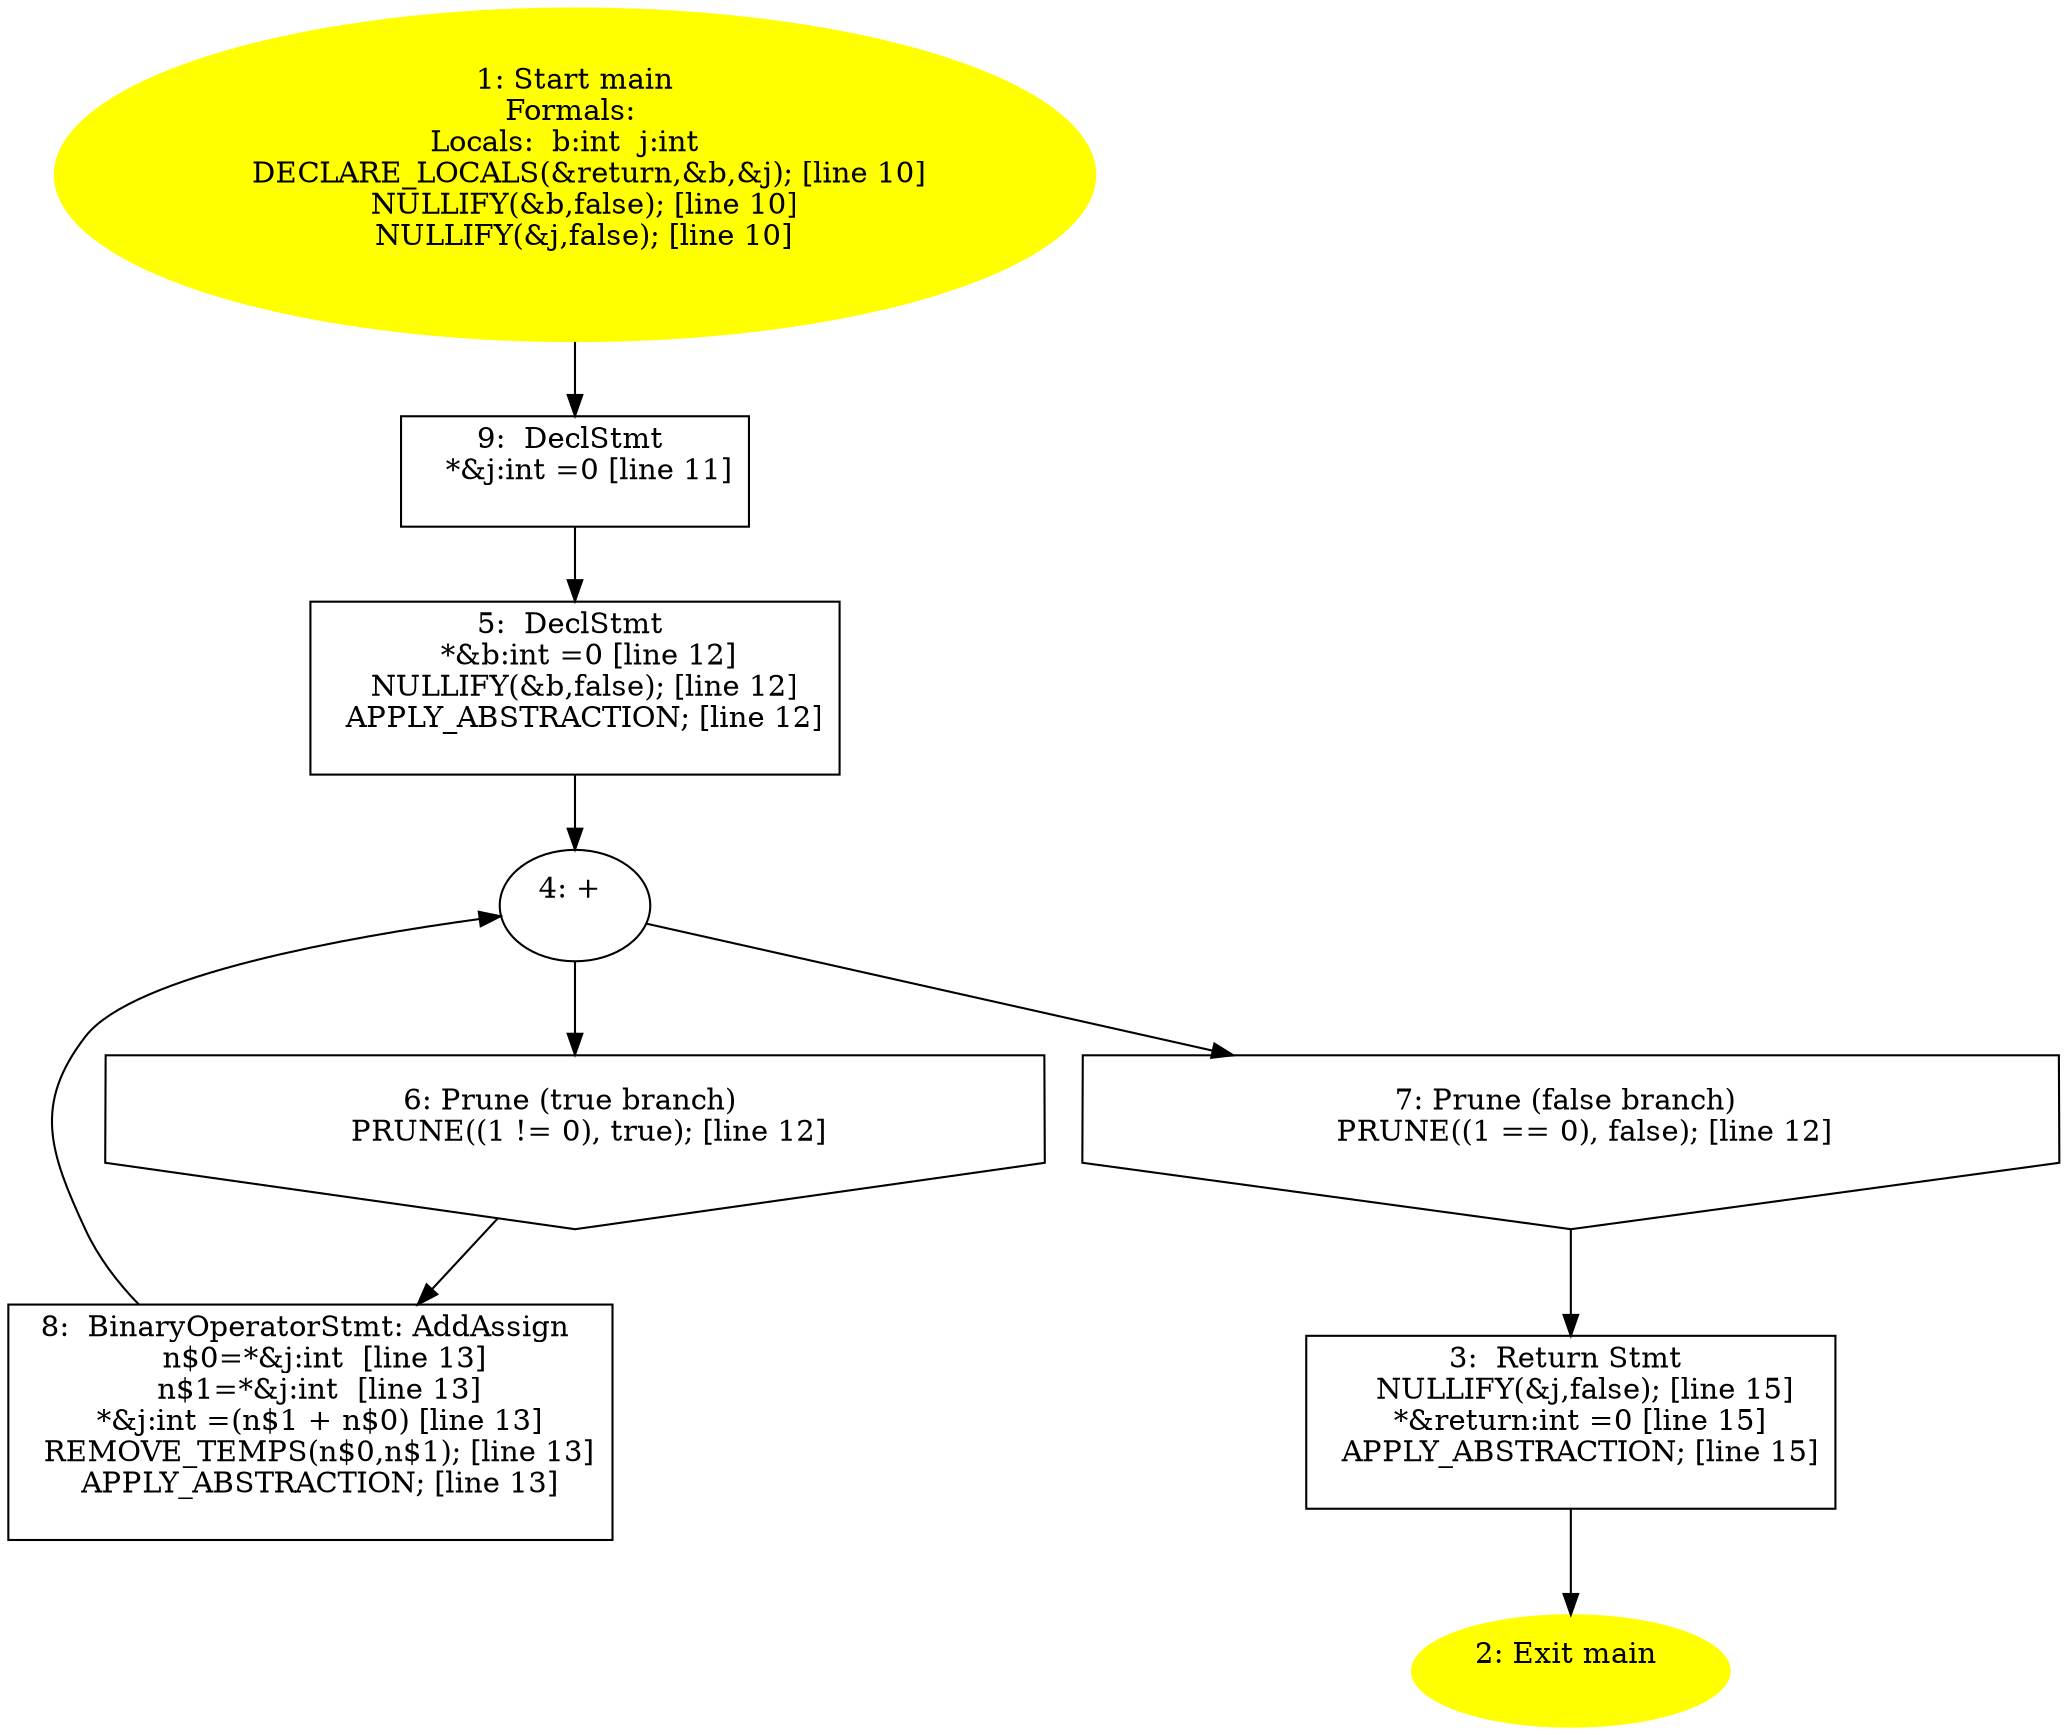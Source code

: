 digraph iCFG {
9 [label="9:  DeclStmt \n   *&j:int =0 [line 11]\n " shape="box"]
	

	 9 -> 5 ;
8 [label="8:  BinaryOperatorStmt: AddAssign \n   n$0=*&j:int  [line 13]\n  n$1=*&j:int  [line 13]\n  *&j:int =(n$1 + n$0) [line 13]\n  REMOVE_TEMPS(n$0,n$1); [line 13]\n  APPLY_ABSTRACTION; [line 13]\n " shape="box"]
	

	 8 -> 4 ;
7 [label="7: Prune (false branch) \n   PRUNE((1 == 0), false); [line 12]\n " shape="invhouse"]
	

	 7 -> 3 ;
6 [label="6: Prune (true branch) \n   PRUNE((1 != 0), true); [line 12]\n " shape="invhouse"]
	

	 6 -> 8 ;
5 [label="5:  DeclStmt \n   *&b:int =0 [line 12]\n  NULLIFY(&b,false); [line 12]\n  APPLY_ABSTRACTION; [line 12]\n " shape="box"]
	

	 5 -> 4 ;
4 [label="4: + \n  " ]
	

	 4 -> 6 ;
	 4 -> 7 ;
3 [label="3:  Return Stmt \n   NULLIFY(&j,false); [line 15]\n  *&return:int =0 [line 15]\n  APPLY_ABSTRACTION; [line 15]\n " shape="box"]
	

	 3 -> 2 ;
2 [label="2: Exit main \n  " color=yellow style=filled]
	

1 [label="1: Start main\nFormals: \nLocals:  b:int  j:int  \n   DECLARE_LOCALS(&return,&b,&j); [line 10]\n  NULLIFY(&b,false); [line 10]\n  NULLIFY(&j,false); [line 10]\n " color=yellow style=filled]
	

	 1 -> 9 ;
}
